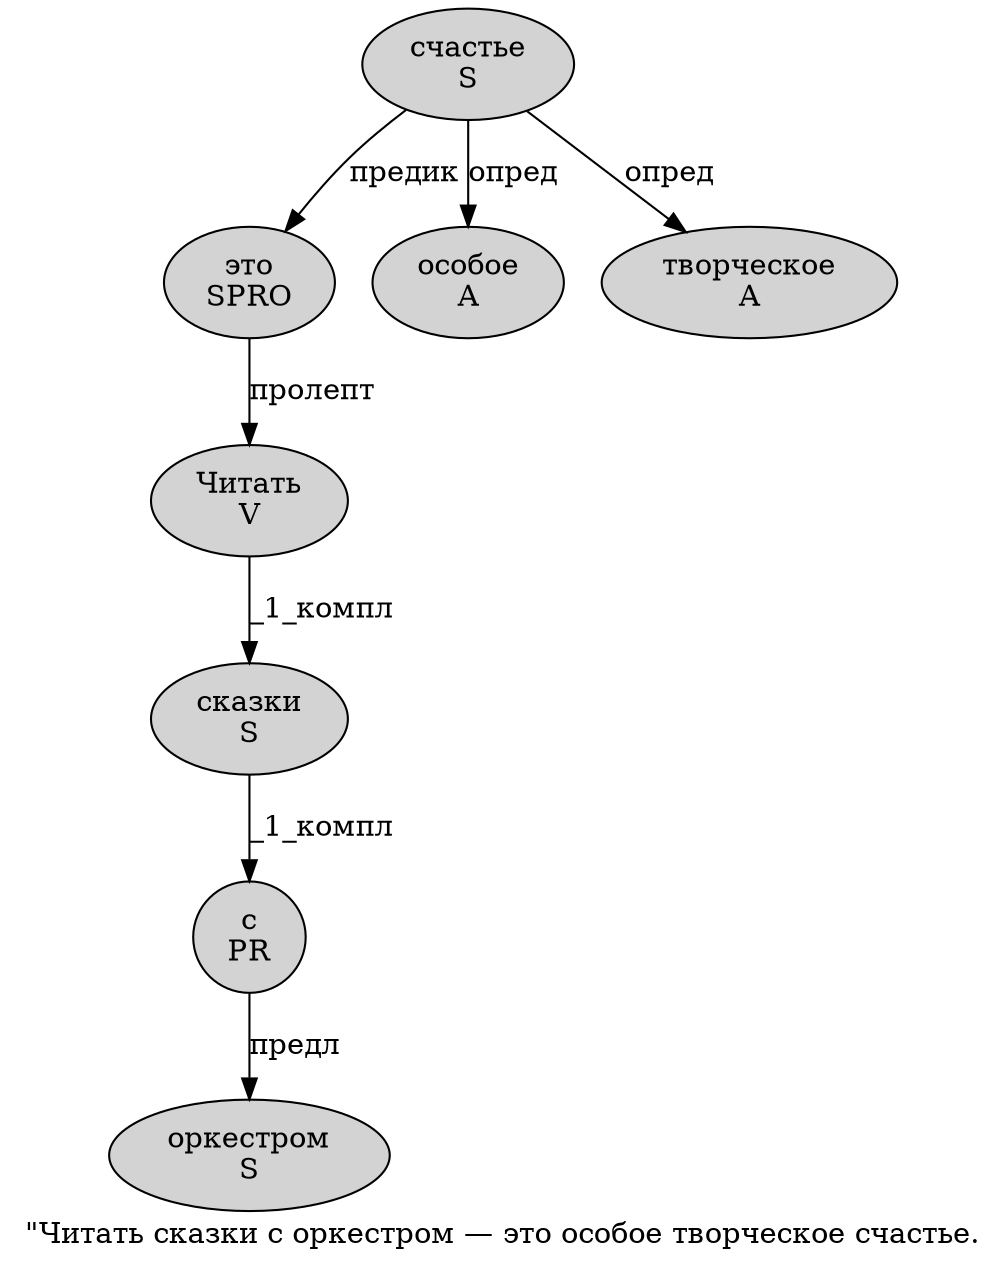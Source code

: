 digraph SENTENCE_169 {
	graph [label="\"Читать сказки с оркестром — это особое творческое счастье."]
	node [style=filled]
		1 [label="Читать
V" color="" fillcolor=lightgray penwidth=1 shape=ellipse]
		2 [label="сказки
S" color="" fillcolor=lightgray penwidth=1 shape=ellipse]
		3 [label="с
PR" color="" fillcolor=lightgray penwidth=1 shape=ellipse]
		4 [label="оркестром
S" color="" fillcolor=lightgray penwidth=1 shape=ellipse]
		6 [label="это
SPRO" color="" fillcolor=lightgray penwidth=1 shape=ellipse]
		7 [label="особое
A" color="" fillcolor=lightgray penwidth=1 shape=ellipse]
		8 [label="творческое
A" color="" fillcolor=lightgray penwidth=1 shape=ellipse]
		9 [label="счастье
S" color="" fillcolor=lightgray penwidth=1 shape=ellipse]
			3 -> 4 [label="предл"]
			2 -> 3 [label="_1_компл"]
			9 -> 6 [label="предик"]
			9 -> 7 [label="опред"]
			9 -> 8 [label="опред"]
			6 -> 1 [label="пролепт"]
			1 -> 2 [label="_1_компл"]
}